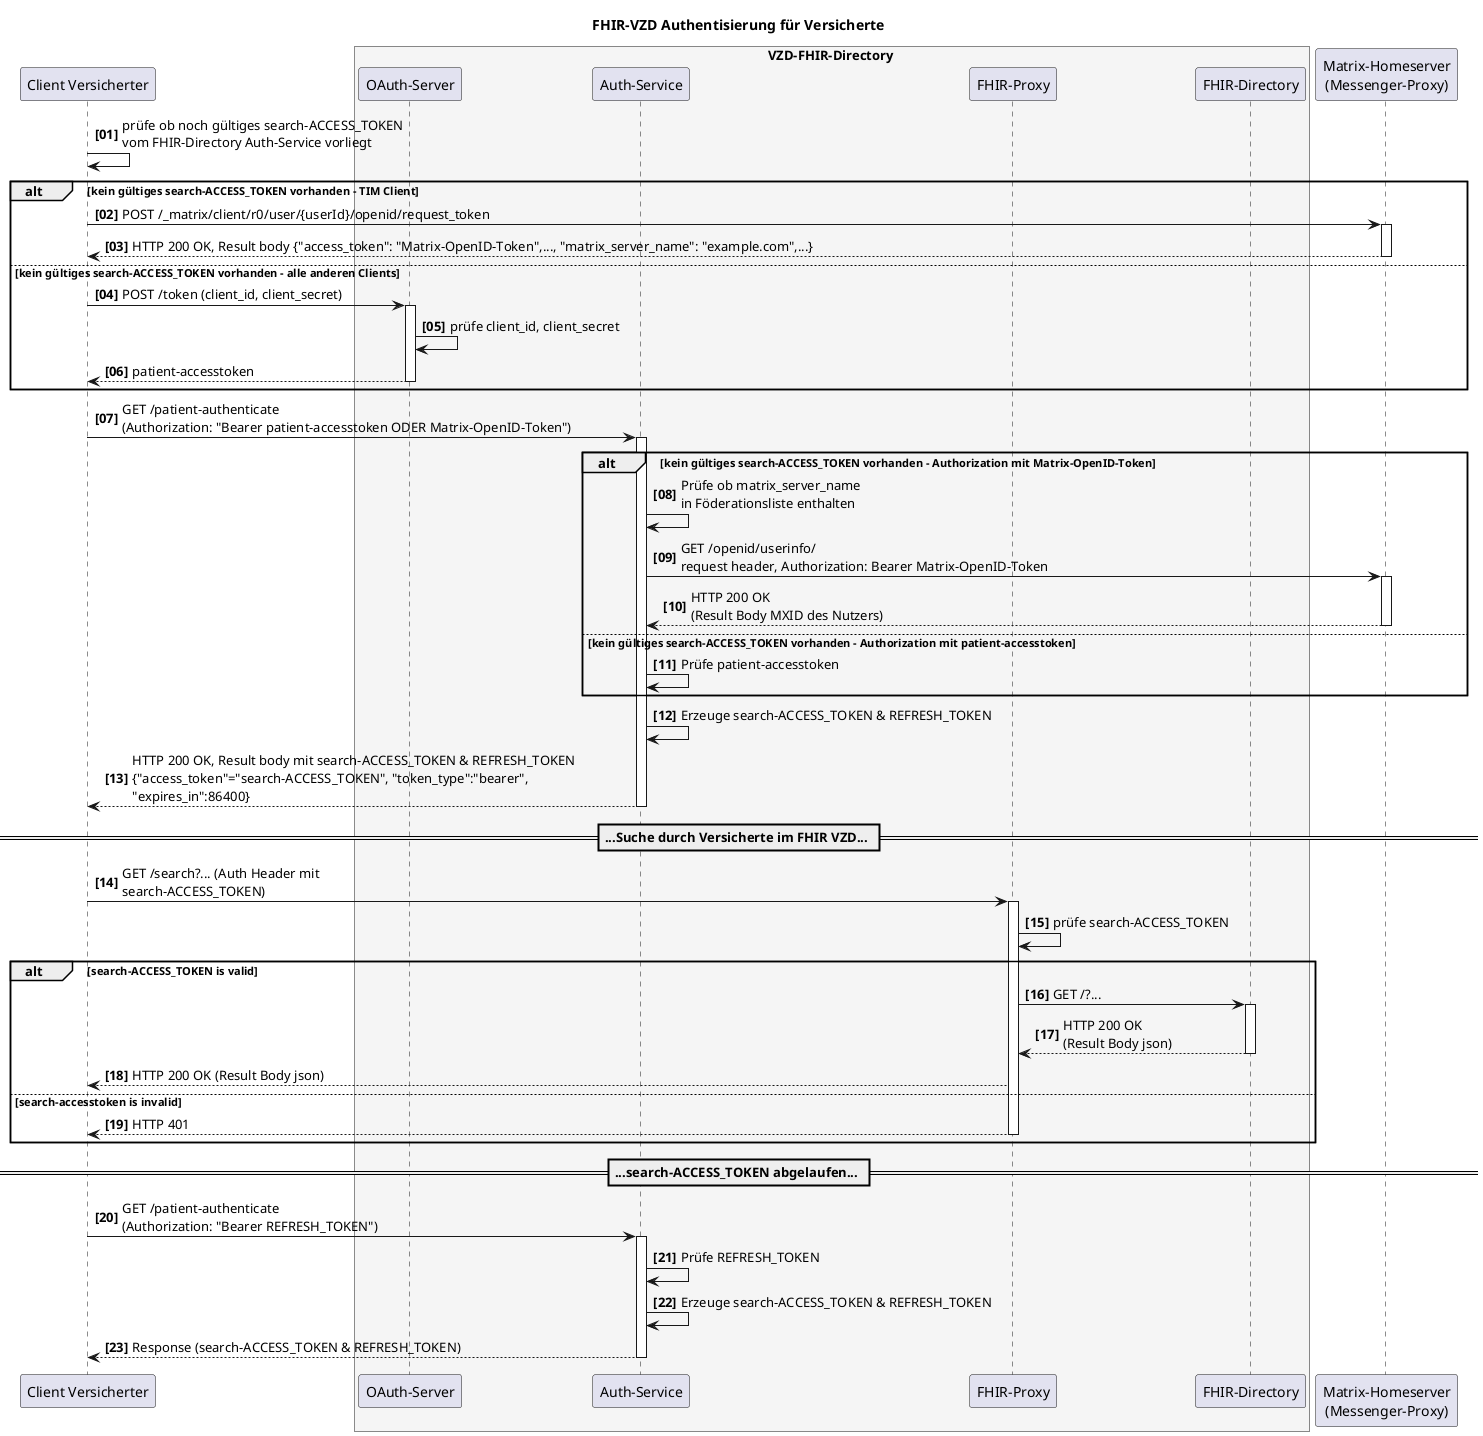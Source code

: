 @startuml
autonumber 1 1 "<b>[00]"
title "FHIR-VZD Authentisierung für Versicherte"

participant VClient as "Client Versicherter"

box VZD-FHIR-Directory #WhiteSmoke
    participant "OAuth-Server" as VzdOAuth
    participant "Auth-Service" as VzdAuth
    participant fp as "FHIR-Proxy"
    participant fd as "FHIR-Directory"
end box

participant hs as "Matrix-Homeserver\n(Messenger-Proxy)"

VClient-> VClient: prüfe ob noch gültiges search-ACCESS_TOKEN\nvom FHIR-Directory Auth-Service vorliegt

alt kein gültiges search-ACCESS_TOKEN vorhanden - TIM Client
VClient-> hs: POST /_matrix/client/r0/user/{userId}/openid/request_token
activate hs
hs --> VClient: HTTP 200 OK, Result body {"access_token": "Matrix-OpenID-Token",..., "matrix_server_name": "example.com",...}
deactivate hs
 else kein gültiges search-ACCESS_TOKEN vorhanden - alle anderen Clients
VClient->VzdOAuth++: POST /token (client_id, client_secret)
VzdOAuth->VzdOAuth: prüfe client_id, client_secret
VzdOAuth-->VClient: patient-accesstoken
deactivate VzdOAuth
end

VClient->VzdAuth++: GET /patient-authenticate \n(Authorization: "Bearer patient-accesstoken ODER Matrix-OpenID-Token")

alt kein gültiges search-ACCESS_TOKEN vorhanden - Authorization mit Matrix-OpenID-Token

VzdAuth-> VzdAuth: Prüfe ob matrix_server_name\nin Föderationsliste enthalten
VzdAuth-> hs: GET /openid/userinfo/\nrequest header, Authorization: Bearer Matrix-OpenID-Token
activate hs
hs --> VzdAuth: HTTP 200 OK\n(Result Body MXID des Nutzers)
deactivate hs

 else kein gültiges search-ACCESS_TOKEN vorhanden - Authorization mit patient-accesstoken

VzdAuth->VzdAuth: Prüfe patient-accesstoken
end

VzdAuth->VzdAuth: Erzeuge search-ACCESS_TOKEN & REFRESH_TOKEN
VzdAuth--> VClient: HTTP 200 OK, Result body mit search-ACCESS_TOKEN & REFRESH_TOKEN\n{"access_token"="search-ACCESS_TOKEN", "token_type":"bearer",\n"expires_in":86400}
deactivate VzdAuth

== ...Suche durch Versicherte im FHIR VZD... ==

VClient -> fp: GET /search?... (Auth Header mit\nsearch-ACCESS_TOKEN)
activate fp
fp -> fp: prüfe search-ACCESS_TOKEN

alt search-ACCESS_TOKEN is valid
fp -> fd: GET /?...
activate fd
fd --> fp: HTTP 200 OK\n(Result Body json)
deactivate fd
fp --> VClient : HTTP 200 OK (Result Body json)
else search-accesstoken is invalid
fp --> VClient : HTTP 401
deactivate fp
end

== ...search-ACCESS_TOKEN abgelaufen... ==

VClient->VzdAuth++: GET /patient-authenticate \n(Authorization: "Bearer REFRESH_TOKEN")
VzdAuth->VzdAuth: Prüfe REFRESH_TOKEN
VzdAuth->VzdAuth: Erzeuge search-ACCESS_TOKEN & REFRESH_TOKEN

VzdAuth-->VClient: Response (search-ACCESS_TOKEN & REFRESH_TOKEN)
deactivate VzdAuth
deactivate VzdAuth

@enduml
